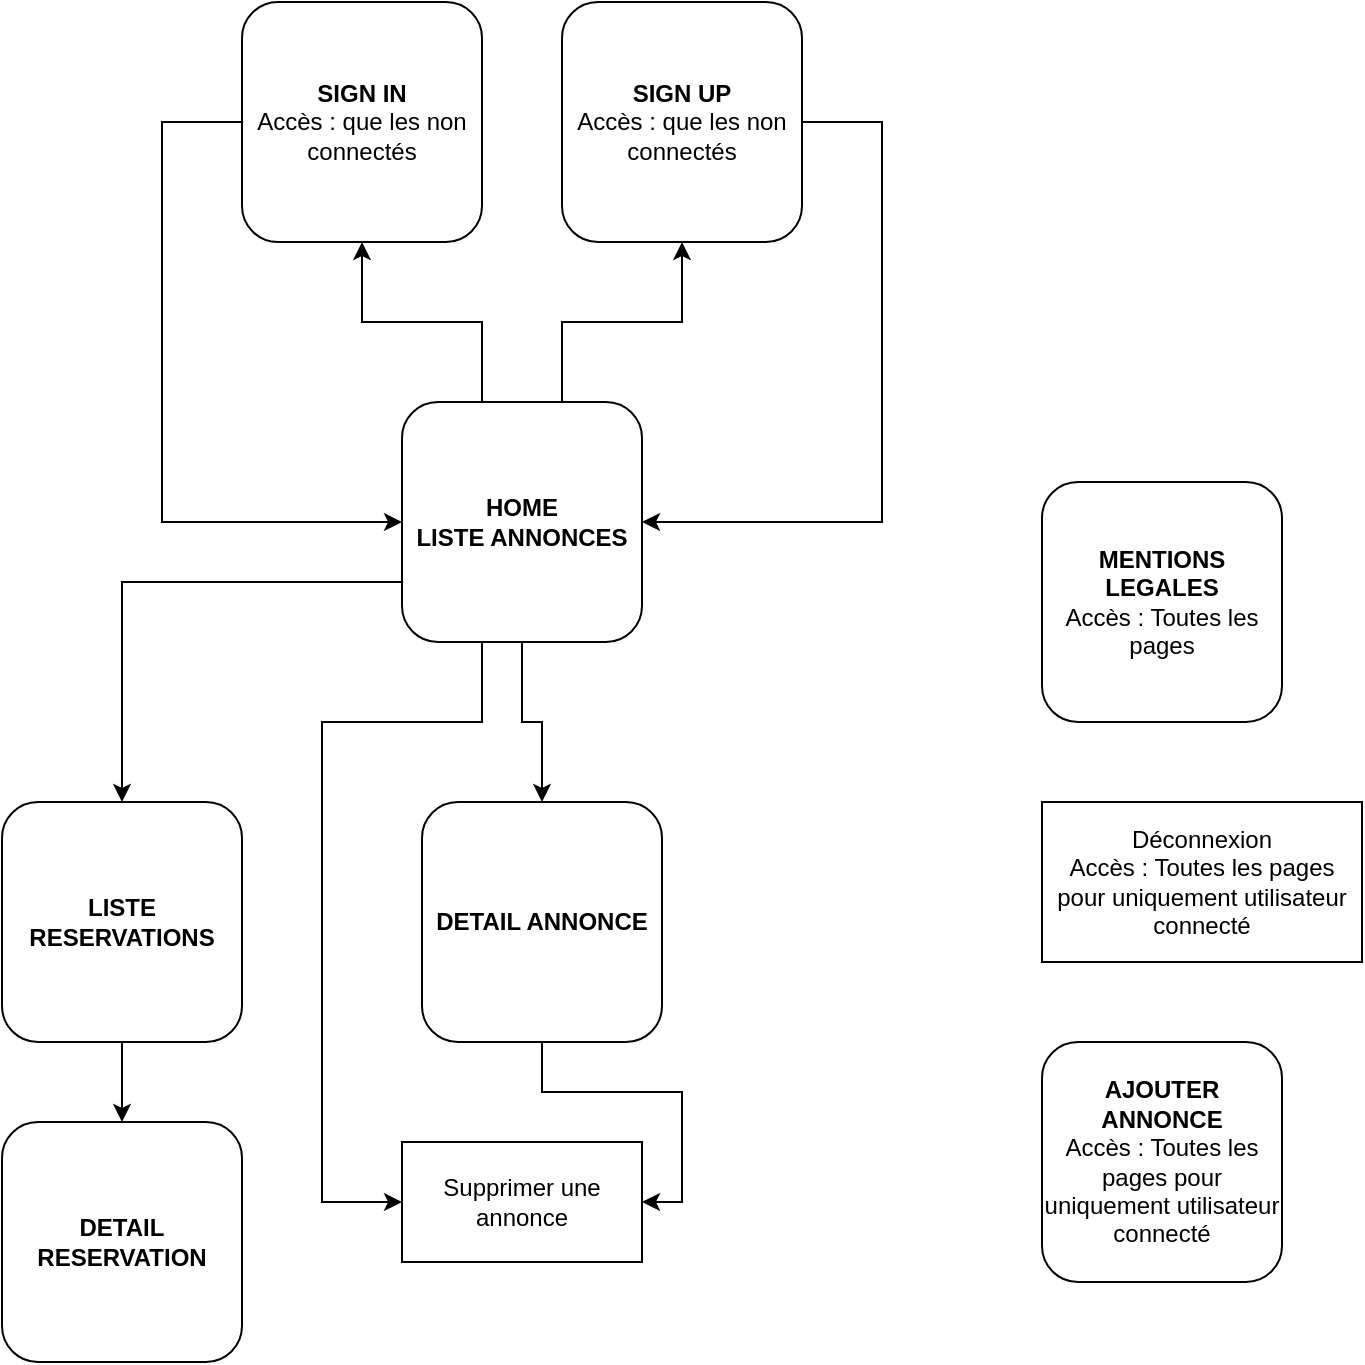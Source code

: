 <mxfile version="25.0.3">
  <diagram name="Page-1" id="cYASNf5srCbDg48wA9jD">
    <mxGraphModel dx="794" dy="493" grid="1" gridSize="10" guides="1" tooltips="1" connect="1" arrows="1" fold="1" page="1" pageScale="1" pageWidth="827" pageHeight="1169" math="0" shadow="0">
      <root>
        <mxCell id="0" />
        <mxCell id="1" parent="0" />
        <mxCell id="J2cYawkK1Uob94K2-zhS-1" style="edgeStyle=orthogonalEdgeStyle;rounded=0;orthogonalLoop=1;jettySize=auto;html=1;entryX=0;entryY=0.5;entryDx=0;entryDy=0;" edge="1" parent="1" target="J2cYawkK1Uob94K2-zhS-10">
          <mxGeometry relative="1" as="geometry">
            <mxPoint x="170" y="200" as="targetPoint" />
            <mxPoint x="240" y="90" as="sourcePoint" />
            <Array as="points">
              <mxPoint x="240" y="100" />
              <mxPoint x="200" y="100" />
              <mxPoint x="200" y="300" />
            </Array>
          </mxGeometry>
        </mxCell>
        <mxCell id="J2cYawkK1Uob94K2-zhS-2" value="&lt;div&gt;&lt;b&gt;SIGN IN&lt;/b&gt;&lt;/div&gt;&lt;div&gt;Accès : que les non connectés&lt;/div&gt;" style="rounded=1;whiteSpace=wrap;html=1;" vertex="1" parent="1">
          <mxGeometry x="240" y="40" width="120" height="120" as="geometry" />
        </mxCell>
        <mxCell id="J2cYawkK1Uob94K2-zhS-3" style="edgeStyle=orthogonalEdgeStyle;rounded=0;orthogonalLoop=1;jettySize=auto;html=1;exitX=1;exitY=0.5;exitDx=0;exitDy=0;entryX=1;entryY=0.5;entryDx=0;entryDy=0;" edge="1" parent="1" source="J2cYawkK1Uob94K2-zhS-4" target="J2cYawkK1Uob94K2-zhS-10">
          <mxGeometry relative="1" as="geometry">
            <mxPoint x="560" y="300" as="targetPoint" />
            <Array as="points">
              <mxPoint x="560" y="100" />
              <mxPoint x="560" y="300" />
            </Array>
          </mxGeometry>
        </mxCell>
        <mxCell id="J2cYawkK1Uob94K2-zhS-4" value="&lt;b&gt;SIGN UP&lt;/b&gt;&lt;div&gt;Accès : que les non connectés&lt;/div&gt;" style="rounded=1;whiteSpace=wrap;html=1;" vertex="1" parent="1">
          <mxGeometry x="400" y="40" width="120" height="120" as="geometry" />
        </mxCell>
        <mxCell id="J2cYawkK1Uob94K2-zhS-5" style="edgeStyle=orthogonalEdgeStyle;rounded=0;orthogonalLoop=1;jettySize=auto;html=1;entryX=0.5;entryY=1;entryDx=0;entryDy=0;" edge="1" parent="1" source="J2cYawkK1Uob94K2-zhS-10" target="J2cYawkK1Uob94K2-zhS-2">
          <mxGeometry relative="1" as="geometry">
            <Array as="points">
              <mxPoint x="360" y="200" />
              <mxPoint x="300" y="200" />
            </Array>
          </mxGeometry>
        </mxCell>
        <mxCell id="J2cYawkK1Uob94K2-zhS-6" style="edgeStyle=orthogonalEdgeStyle;rounded=0;orthogonalLoop=1;jettySize=auto;html=1;entryX=0.5;entryY=1;entryDx=0;entryDy=0;" edge="1" parent="1" source="J2cYawkK1Uob94K2-zhS-10" target="J2cYawkK1Uob94K2-zhS-4">
          <mxGeometry relative="1" as="geometry">
            <Array as="points">
              <mxPoint x="400" y="200" />
              <mxPoint x="460" y="200" />
            </Array>
          </mxGeometry>
        </mxCell>
        <mxCell id="J2cYawkK1Uob94K2-zhS-24" style="edgeStyle=orthogonalEdgeStyle;rounded=0;orthogonalLoop=1;jettySize=auto;html=1;exitX=0;exitY=0.75;exitDx=0;exitDy=0;entryX=0.5;entryY=0;entryDx=0;entryDy=0;" edge="1" parent="1" source="J2cYawkK1Uob94K2-zhS-10" target="J2cYawkK1Uob94K2-zhS-19">
          <mxGeometry relative="1" as="geometry" />
        </mxCell>
        <mxCell id="J2cYawkK1Uob94K2-zhS-25" style="edgeStyle=orthogonalEdgeStyle;rounded=0;orthogonalLoop=1;jettySize=auto;html=1;exitX=0.25;exitY=1;exitDx=0;exitDy=0;" edge="1" parent="1" source="J2cYawkK1Uob94K2-zhS-10" target="J2cYawkK1Uob94K2-zhS-26">
          <mxGeometry relative="1" as="geometry">
            <mxPoint x="320" y="640" as="targetPoint" />
            <Array as="points">
              <mxPoint x="360" y="360" />
              <mxPoint x="360" y="400" />
              <mxPoint x="280" y="400" />
              <mxPoint x="280" y="640" />
            </Array>
          </mxGeometry>
        </mxCell>
        <mxCell id="J2cYawkK1Uob94K2-zhS-32" style="edgeStyle=orthogonalEdgeStyle;rounded=0;orthogonalLoop=1;jettySize=auto;html=1;exitX=0.5;exitY=1;exitDx=0;exitDy=0;entryX=0.5;entryY=0;entryDx=0;entryDy=0;" edge="1" parent="1" source="J2cYawkK1Uob94K2-zhS-10" target="J2cYawkK1Uob94K2-zhS-12">
          <mxGeometry relative="1" as="geometry" />
        </mxCell>
        <mxCell id="J2cYawkK1Uob94K2-zhS-10" value="&lt;div&gt;&lt;b&gt;HOME&lt;/b&gt;&lt;/div&gt;&lt;div&gt;&lt;b&gt;LISTE ANNONCES&lt;/b&gt;&lt;/div&gt;" style="rounded=1;whiteSpace=wrap;html=1;" vertex="1" parent="1">
          <mxGeometry x="320" y="240" width="120" height="120" as="geometry" />
        </mxCell>
        <mxCell id="J2cYawkK1Uob94K2-zhS-27" style="edgeStyle=orthogonalEdgeStyle;rounded=0;orthogonalLoop=1;jettySize=auto;html=1;exitX=0.5;exitY=1;exitDx=0;exitDy=0;entryX=1;entryY=0.5;entryDx=0;entryDy=0;" edge="1" parent="1" source="J2cYawkK1Uob94K2-zhS-12" target="J2cYawkK1Uob94K2-zhS-26">
          <mxGeometry relative="1" as="geometry" />
        </mxCell>
        <mxCell id="J2cYawkK1Uob94K2-zhS-12" value="&lt;div&gt;&lt;b&gt;DETAIL ANNONCE&lt;/b&gt;&lt;/div&gt;" style="rounded=1;whiteSpace=wrap;html=1;" vertex="1" parent="1">
          <mxGeometry x="330" y="440" width="120" height="120" as="geometry" />
        </mxCell>
        <mxCell id="J2cYawkK1Uob94K2-zhS-15" value="&lt;div&gt;&lt;b&gt;DETAIL RESERVATION&lt;/b&gt;&lt;/div&gt;" style="rounded=1;whiteSpace=wrap;html=1;" vertex="1" parent="1">
          <mxGeometry x="120" y="600" width="120" height="120" as="geometry" />
        </mxCell>
        <mxCell id="J2cYawkK1Uob94K2-zhS-16" style="edgeStyle=orthogonalEdgeStyle;rounded=0;orthogonalLoop=1;jettySize=auto;html=1;exitX=0.5;exitY=1;exitDx=0;exitDy=0;entryX=0.5;entryY=0;entryDx=0;entryDy=0;" edge="1" parent="1" source="J2cYawkK1Uob94K2-zhS-19" target="J2cYawkK1Uob94K2-zhS-15">
          <mxGeometry relative="1" as="geometry" />
        </mxCell>
        <mxCell id="J2cYawkK1Uob94K2-zhS-19" value="&lt;div&gt;&lt;b&gt;LISTE RESERVATIONS&lt;/b&gt;&lt;/div&gt;" style="rounded=1;whiteSpace=wrap;html=1;" vertex="1" parent="1">
          <mxGeometry x="120" y="440" width="120" height="120" as="geometry" />
        </mxCell>
        <mxCell id="J2cYawkK1Uob94K2-zhS-20" value="&lt;div&gt;&lt;b&gt;MENTIONS LEGALES&lt;/b&gt;&lt;/div&gt;&lt;div&gt;Accès : Toutes les pages&lt;/div&gt;" style="rounded=1;whiteSpace=wrap;html=1;" vertex="1" parent="1">
          <mxGeometry x="640" y="280" width="120" height="120" as="geometry" />
        </mxCell>
        <mxCell id="J2cYawkK1Uob94K2-zhS-22" value="&lt;div&gt;&lt;b&gt;AJOUTER ANNONCE&lt;/b&gt;&lt;/div&gt;&lt;div&gt;Accès : Toutes les pages pour uniquement utilisateur connecté&lt;/div&gt;" style="rounded=1;whiteSpace=wrap;html=1;" vertex="1" parent="1">
          <mxGeometry x="640" y="560" width="120" height="120" as="geometry" />
        </mxCell>
        <mxCell id="J2cYawkK1Uob94K2-zhS-23" value="Déconnexion&lt;div&gt;Accès : Toutes les pages pour uniquement utilisateur connecté&lt;/div&gt;" style="rounded=0;whiteSpace=wrap;html=1;" vertex="1" parent="1">
          <mxGeometry x="640" y="440" width="160" height="80" as="geometry" />
        </mxCell>
        <mxCell id="J2cYawkK1Uob94K2-zhS-26" value="Supprimer une annonce" style="rounded=0;whiteSpace=wrap;html=1;" vertex="1" parent="1">
          <mxGeometry x="320" y="610" width="120" height="60" as="geometry" />
        </mxCell>
      </root>
    </mxGraphModel>
  </diagram>
</mxfile>
